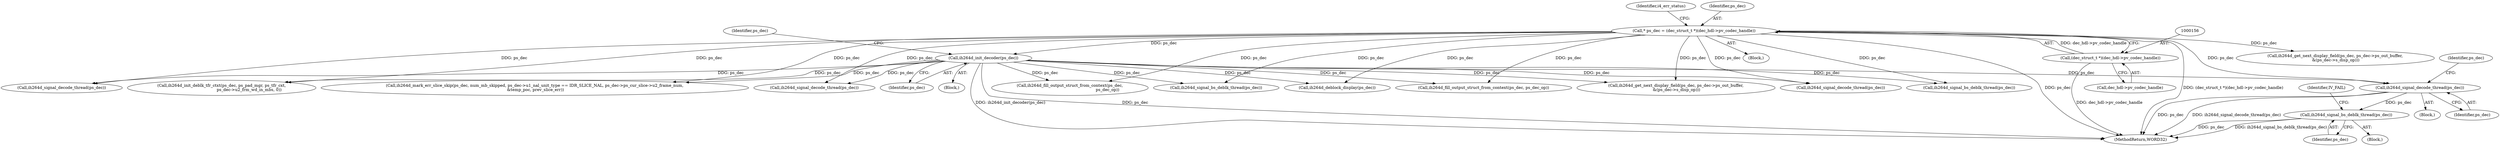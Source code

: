 digraph "0_Android_e629194c62a9a129ce378e08cb1059a8a53f1795@API" {
"1001384" [label="(Call,ih264d_signal_decode_thread(ps_dec))"];
"1000896" [label="(Call,ih264d_init_decoder(ps_dec))"];
"1000153" [label="(Call,* ps_dec = (dec_struct_t *)(dec_hdl->pv_codec_handle))"];
"1000155" [label="(Call,(dec_struct_t *)(dec_hdl->pv_codec_handle))"];
"1001393" [label="(Call,ih264d_signal_bs_deblk_thread(ps_dec))"];
"1000900" [label="(Identifier,ps_dec)"];
"1001396" [label="(Identifier,IV_FAIL)"];
"1000155" [label="(Call,(dec_struct_t *)(dec_hdl->pv_codec_handle))"];
"1001676" [label="(Call,ih264d_signal_decode_thread(ps_dec))"];
"1001962" [label="(Call,ih264d_signal_bs_deblk_thread(ps_dec))"];
"1001642" [label="(Call,ih264d_init_deblk_tfr_ctxt(ps_dec, ps_pad_mgr, ps_tfr_cxt,\n                                           ps_dec->u2_frm_wd_in_mbs, 0))"];
"1001840" [label="(Call,ih264d_deblock_display(ps_dec))"];
"1002004" [label="(Call,ih264d_fill_output_struct_from_context(ps_dec, ps_dec_op))"];
"1001179" [label="(Call,ih264d_signal_decode_thread(ps_dec))"];
"1001509" [label="(Call,ih264d_mark_err_slice_skip(ps_dec, num_mb_skipped, ps_dec->u1_nal_unit_type == IDR_SLICE_NAL, ps_dec->ps_cur_slice->u2_frame_num,\n &temp_poc, prev_slice_err))"];
"1000157" [label="(Call,dec_hdl->pv_codec_handle)"];
"1001393" [label="(Call,ih264d_signal_bs_deblk_thread(ps_dec))"];
"1001384" [label="(Call,ih264d_signal_decode_thread(ps_dec))"];
"1002124" [label="(MethodReturn,WORD32)"];
"1000151" [label="(Block,)"];
"1001389" [label="(Identifier,ps_dec)"];
"1000162" [label="(Identifier,i4_err_status)"];
"1001392" [label="(Block,)"];
"1001394" [label="(Identifier,ps_dec)"];
"1001553" [label="(Call,ih264d_signal_decode_thread(ps_dec))"];
"1000897" [label="(Identifier,ps_dec)"];
"1001243" [label="(Call,ih264d_fill_output_struct_from_context(ps_dec,\n                                                           ps_dec_op))"];
"1000153" [label="(Call,* ps_dec = (dec_struct_t *)(dec_hdl->pv_codec_handle))"];
"1001976" [label="(Call,ih264d_get_next_display_field(ps_dec, ps_dec->ps_out_buffer,\n &(ps_dec->s_disp_op)))"];
"1001355" [label="(Block,)"];
"1000896" [label="(Call,ih264d_init_decoder(ps_dec))"];
"1001784" [label="(Call,ih264d_signal_bs_deblk_thread(ps_dec))"];
"1000713" [label="(Call,ih264d_get_next_display_field(ps_dec, ps_dec->ps_out_buffer,\n &(ps_dec->s_disp_op)))"];
"1000895" [label="(Block,)"];
"1000154" [label="(Identifier,ps_dec)"];
"1001385" [label="(Identifier,ps_dec)"];
"1001384" -> "1001355"  [label="AST: "];
"1001384" -> "1001385"  [label="CFG: "];
"1001385" -> "1001384"  [label="AST: "];
"1001389" -> "1001384"  [label="CFG: "];
"1001384" -> "1002124"  [label="DDG: ps_dec"];
"1001384" -> "1002124"  [label="DDG: ih264d_signal_decode_thread(ps_dec)"];
"1000896" -> "1001384"  [label="DDG: ps_dec"];
"1000153" -> "1001384"  [label="DDG: ps_dec"];
"1001384" -> "1001393"  [label="DDG: ps_dec"];
"1000896" -> "1000895"  [label="AST: "];
"1000896" -> "1000897"  [label="CFG: "];
"1000897" -> "1000896"  [label="AST: "];
"1000900" -> "1000896"  [label="CFG: "];
"1000896" -> "1002124"  [label="DDG: ps_dec"];
"1000896" -> "1002124"  [label="DDG: ih264d_init_decoder(ps_dec)"];
"1000153" -> "1000896"  [label="DDG: ps_dec"];
"1000896" -> "1001179"  [label="DDG: ps_dec"];
"1000896" -> "1001243"  [label="DDG: ps_dec"];
"1000896" -> "1001509"  [label="DDG: ps_dec"];
"1000896" -> "1001553"  [label="DDG: ps_dec"];
"1000896" -> "1001642"  [label="DDG: ps_dec"];
"1000896" -> "1001676"  [label="DDG: ps_dec"];
"1000896" -> "1001784"  [label="DDG: ps_dec"];
"1000896" -> "1001840"  [label="DDG: ps_dec"];
"1000896" -> "1001962"  [label="DDG: ps_dec"];
"1000896" -> "1001976"  [label="DDG: ps_dec"];
"1000896" -> "1002004"  [label="DDG: ps_dec"];
"1000153" -> "1000151"  [label="AST: "];
"1000153" -> "1000155"  [label="CFG: "];
"1000154" -> "1000153"  [label="AST: "];
"1000155" -> "1000153"  [label="AST: "];
"1000162" -> "1000153"  [label="CFG: "];
"1000153" -> "1002124"  [label="DDG: (dec_struct_t *)(dec_hdl->pv_codec_handle)"];
"1000153" -> "1002124"  [label="DDG: ps_dec"];
"1000155" -> "1000153"  [label="DDG: dec_hdl->pv_codec_handle"];
"1000153" -> "1000713"  [label="DDG: ps_dec"];
"1000153" -> "1001179"  [label="DDG: ps_dec"];
"1000153" -> "1001243"  [label="DDG: ps_dec"];
"1000153" -> "1001509"  [label="DDG: ps_dec"];
"1000153" -> "1001553"  [label="DDG: ps_dec"];
"1000153" -> "1001642"  [label="DDG: ps_dec"];
"1000153" -> "1001676"  [label="DDG: ps_dec"];
"1000153" -> "1001784"  [label="DDG: ps_dec"];
"1000153" -> "1001840"  [label="DDG: ps_dec"];
"1000153" -> "1001962"  [label="DDG: ps_dec"];
"1000153" -> "1001976"  [label="DDG: ps_dec"];
"1000153" -> "1002004"  [label="DDG: ps_dec"];
"1000155" -> "1000157"  [label="CFG: "];
"1000156" -> "1000155"  [label="AST: "];
"1000157" -> "1000155"  [label="AST: "];
"1000155" -> "1002124"  [label="DDG: dec_hdl->pv_codec_handle"];
"1001393" -> "1001392"  [label="AST: "];
"1001393" -> "1001394"  [label="CFG: "];
"1001394" -> "1001393"  [label="AST: "];
"1001396" -> "1001393"  [label="CFG: "];
"1001393" -> "1002124"  [label="DDG: ih264d_signal_bs_deblk_thread(ps_dec)"];
"1001393" -> "1002124"  [label="DDG: ps_dec"];
}
